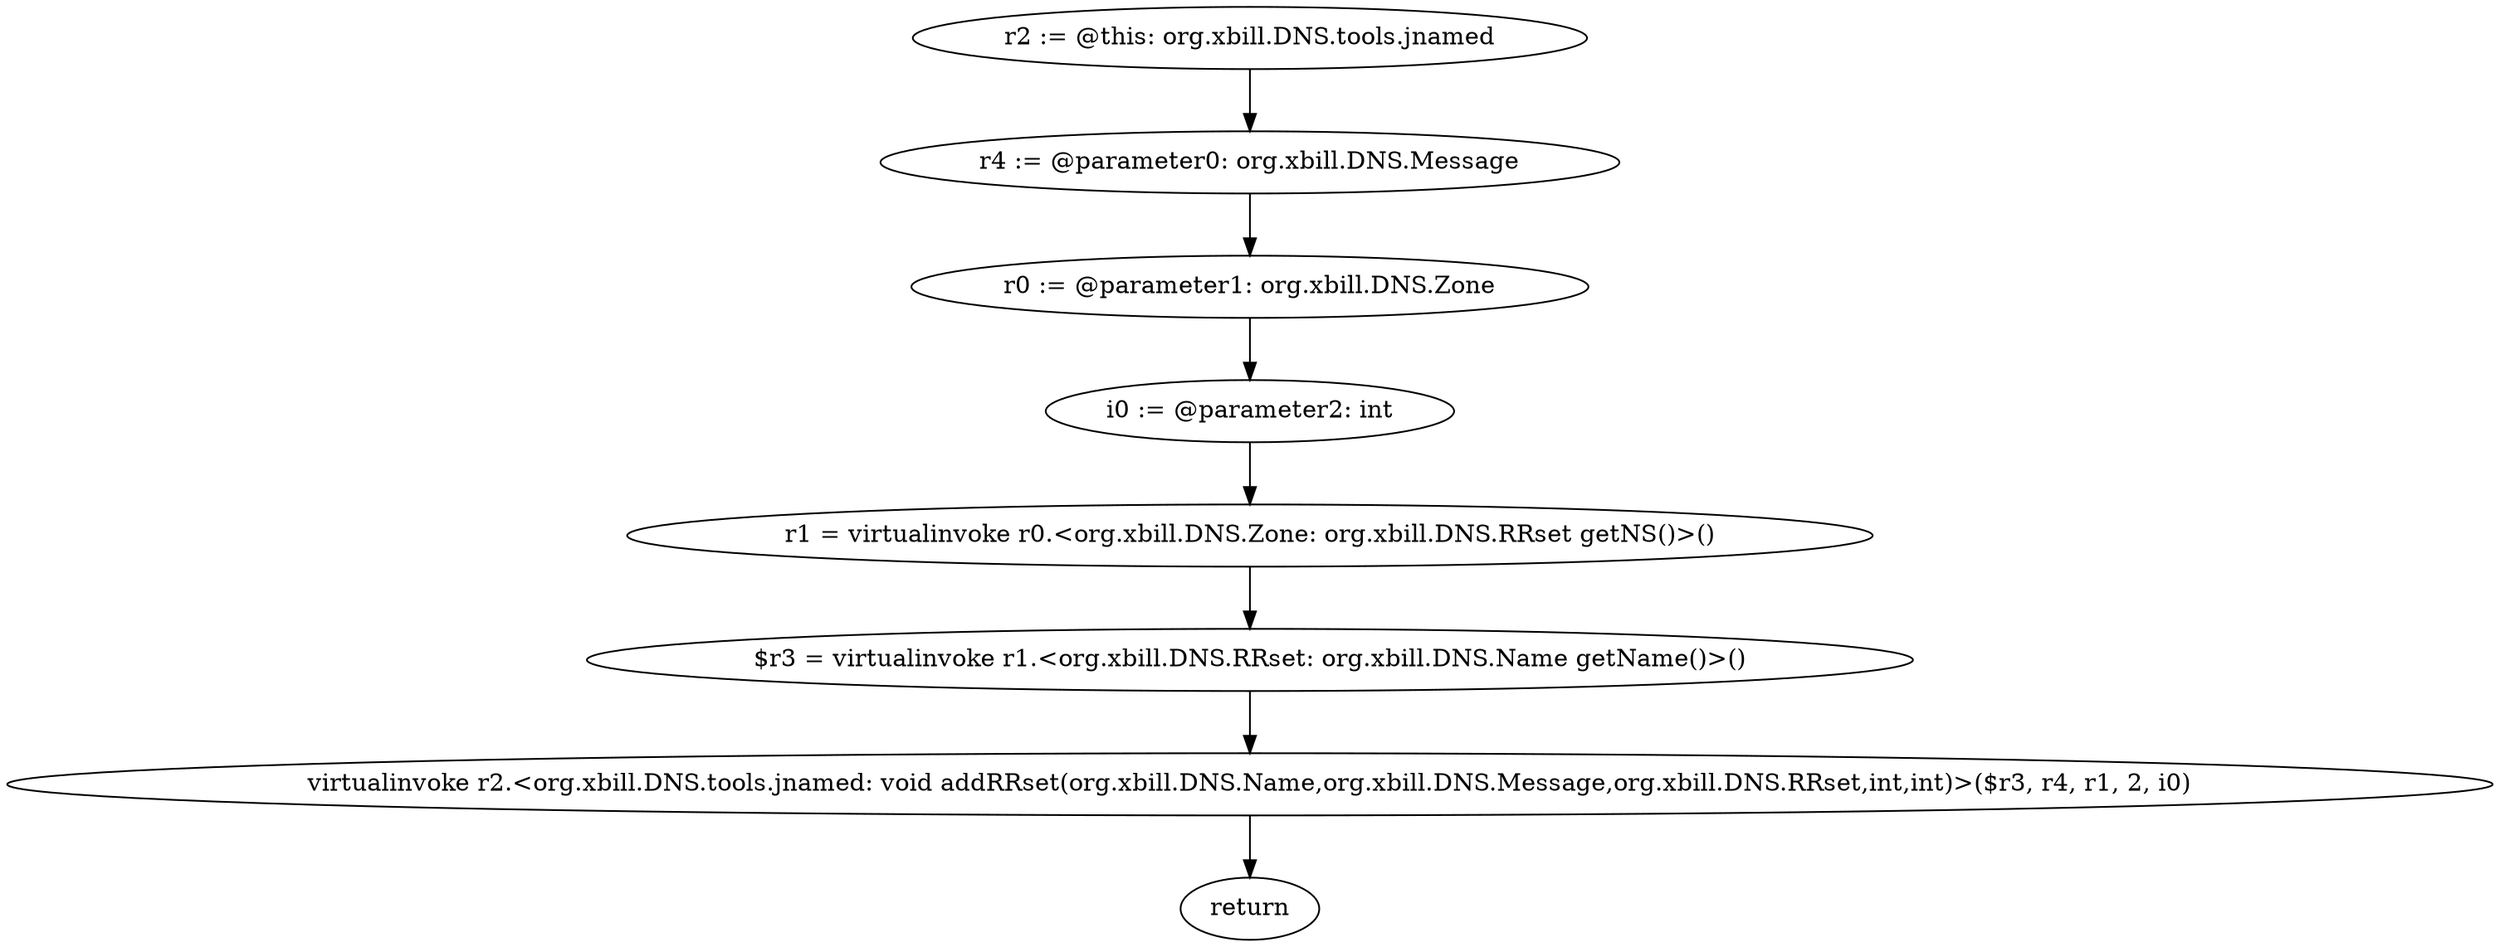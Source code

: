 digraph "unitGraph" {
    "r2 := @this: org.xbill.DNS.tools.jnamed"
    "r4 := @parameter0: org.xbill.DNS.Message"
    "r0 := @parameter1: org.xbill.DNS.Zone"
    "i0 := @parameter2: int"
    "r1 = virtualinvoke r0.<org.xbill.DNS.Zone: org.xbill.DNS.RRset getNS()>()"
    "$r3 = virtualinvoke r1.<org.xbill.DNS.RRset: org.xbill.DNS.Name getName()>()"
    "virtualinvoke r2.<org.xbill.DNS.tools.jnamed: void addRRset(org.xbill.DNS.Name,org.xbill.DNS.Message,org.xbill.DNS.RRset,int,int)>($r3, r4, r1, 2, i0)"
    "return"
    "r2 := @this: org.xbill.DNS.tools.jnamed"->"r4 := @parameter0: org.xbill.DNS.Message";
    "r4 := @parameter0: org.xbill.DNS.Message"->"r0 := @parameter1: org.xbill.DNS.Zone";
    "r0 := @parameter1: org.xbill.DNS.Zone"->"i0 := @parameter2: int";
    "i0 := @parameter2: int"->"r1 = virtualinvoke r0.<org.xbill.DNS.Zone: org.xbill.DNS.RRset getNS()>()";
    "r1 = virtualinvoke r0.<org.xbill.DNS.Zone: org.xbill.DNS.RRset getNS()>()"->"$r3 = virtualinvoke r1.<org.xbill.DNS.RRset: org.xbill.DNS.Name getName()>()";
    "$r3 = virtualinvoke r1.<org.xbill.DNS.RRset: org.xbill.DNS.Name getName()>()"->"virtualinvoke r2.<org.xbill.DNS.tools.jnamed: void addRRset(org.xbill.DNS.Name,org.xbill.DNS.Message,org.xbill.DNS.RRset,int,int)>($r3, r4, r1, 2, i0)";
    "virtualinvoke r2.<org.xbill.DNS.tools.jnamed: void addRRset(org.xbill.DNS.Name,org.xbill.DNS.Message,org.xbill.DNS.RRset,int,int)>($r3, r4, r1, 2, i0)"->"return";
}
